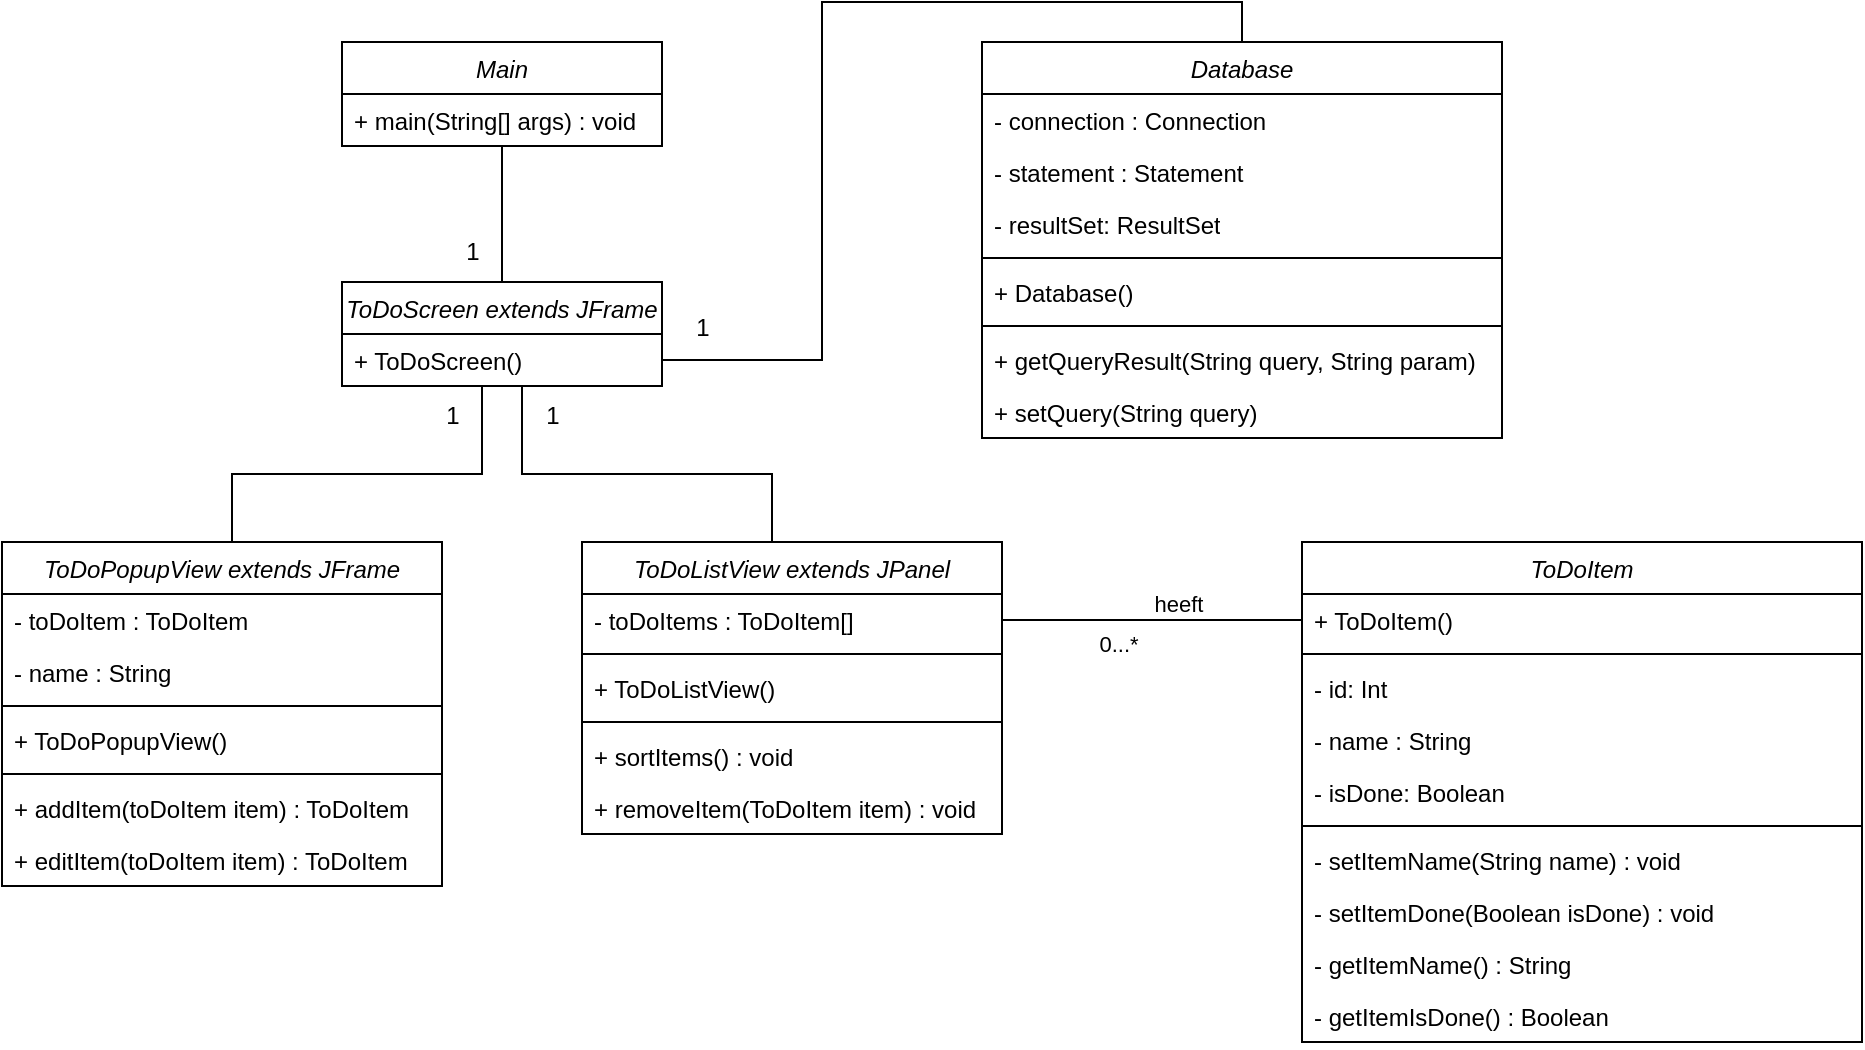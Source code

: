 <mxfile version="22.0.4" type="device" pages="2">
  <diagram id="C5RBs43oDa-KdzZeNtuy" name="Page-1">
    <mxGraphModel dx="1551" dy="396" grid="1" gridSize="10" guides="1" tooltips="1" connect="1" arrows="1" fold="1" page="1" pageScale="1" pageWidth="827" pageHeight="1169" math="0" shadow="0">
      <root>
        <mxCell id="WIyWlLk6GJQsqaUBKTNV-0" />
        <mxCell id="WIyWlLk6GJQsqaUBKTNV-1" parent="WIyWlLk6GJQsqaUBKTNV-0" />
        <mxCell id="5fqE5YbZ75JVKp_CWdm1-34" style="edgeStyle=orthogonalEdgeStyle;rounded=0;orthogonalLoop=1;jettySize=auto;html=1;entryX=0.5;entryY=0;entryDx=0;entryDy=0;endArrow=none;endFill=0;" parent="WIyWlLk6GJQsqaUBKTNV-1" source="5fqE5YbZ75JVKp_CWdm1-0" target="5fqE5YbZ75JVKp_CWdm1-6" edge="1">
          <mxGeometry relative="1" as="geometry" />
        </mxCell>
        <mxCell id="5fqE5YbZ75JVKp_CWdm1-0" value="&lt;span style=&quot;font-weight: normal;&quot;&gt;&lt;i&gt;Main&lt;/i&gt;&lt;/span&gt;" style="swimlane;fontStyle=1;align=center;verticalAlign=top;childLayout=stackLayout;horizontal=1;startSize=26;horizontalStack=0;resizeParent=1;resizeParentMax=0;resizeLast=0;collapsible=1;marginBottom=0;whiteSpace=wrap;html=1;" parent="WIyWlLk6GJQsqaUBKTNV-1" vertex="1">
          <mxGeometry x="-80" y="70" width="160" height="52" as="geometry" />
        </mxCell>
        <mxCell id="5fqE5YbZ75JVKp_CWdm1-5" value="+ main(String[] args) : void" style="text;strokeColor=none;fillColor=none;align=left;verticalAlign=top;spacingLeft=4;spacingRight=4;overflow=hidden;rotatable=0;points=[[0,0.5],[1,0.5]];portConstraint=eastwest;whiteSpace=wrap;html=1;" parent="5fqE5YbZ75JVKp_CWdm1-0" vertex="1">
          <mxGeometry y="26" width="160" height="26" as="geometry" />
        </mxCell>
        <mxCell id="e-FE5oejkT2-Shcc6JCW-20" style="edgeStyle=orthogonalEdgeStyle;rounded=0;orthogonalLoop=1;jettySize=auto;html=1;endArrow=none;endFill=0;" parent="WIyWlLk6GJQsqaUBKTNV-1" source="5fqE5YbZ75JVKp_CWdm1-6" target="5fqE5YbZ75JVKp_CWdm1-12" edge="1">
          <mxGeometry relative="1" as="geometry">
            <Array as="points">
              <mxPoint x="-10" y="286" />
              <mxPoint x="-135" y="286" />
            </Array>
          </mxGeometry>
        </mxCell>
        <mxCell id="e-FE5oejkT2-Shcc6JCW-21" style="edgeStyle=orthogonalEdgeStyle;rounded=0;orthogonalLoop=1;jettySize=auto;html=1;startArrow=none;startFill=0;endArrow=none;endFill=0;" parent="WIyWlLk6GJQsqaUBKTNV-1" source="5fqE5YbZ75JVKp_CWdm1-6" target="5fqE5YbZ75JVKp_CWdm1-8" edge="1">
          <mxGeometry relative="1" as="geometry">
            <Array as="points">
              <mxPoint x="10" y="286" />
              <mxPoint x="135" y="286" />
            </Array>
          </mxGeometry>
        </mxCell>
        <mxCell id="5fqE5YbZ75JVKp_CWdm1-6" value="&lt;span style=&quot;font-weight: normal;&quot;&gt;&lt;i&gt;ToDoScreen extends JFrame&lt;/i&gt;&lt;/span&gt;" style="swimlane;fontStyle=1;align=center;verticalAlign=top;childLayout=stackLayout;horizontal=1;startSize=26;horizontalStack=0;resizeParent=1;resizeParentMax=0;resizeLast=0;collapsible=1;marginBottom=0;whiteSpace=wrap;html=1;" parent="WIyWlLk6GJQsqaUBKTNV-1" vertex="1">
          <mxGeometry x="-80" y="190" width="160" height="52" as="geometry">
            <mxRectangle x="-80" y="240" width="200" height="30" as="alternateBounds" />
          </mxGeometry>
        </mxCell>
        <mxCell id="5fqE5YbZ75JVKp_CWdm1-7" value="+ ToDoScreen()" style="text;strokeColor=none;fillColor=none;align=left;verticalAlign=top;spacingLeft=4;spacingRight=4;overflow=hidden;rotatable=0;points=[[0,0.5],[1,0.5]];portConstraint=eastwest;whiteSpace=wrap;html=1;" parent="5fqE5YbZ75JVKp_CWdm1-6" vertex="1">
          <mxGeometry y="26" width="160" height="26" as="geometry" />
        </mxCell>
        <mxCell id="5fqE5YbZ75JVKp_CWdm1-8" value="&lt;span style=&quot;font-weight: normal;&quot;&gt;&lt;i&gt;ToDoListView extends JPanel&lt;/i&gt;&lt;/span&gt;" style="swimlane;fontStyle=1;align=center;verticalAlign=top;childLayout=stackLayout;horizontal=1;startSize=26;horizontalStack=0;resizeParent=1;resizeParentMax=0;resizeLast=0;collapsible=1;marginBottom=0;whiteSpace=wrap;html=1;" parent="WIyWlLk6GJQsqaUBKTNV-1" vertex="1">
          <mxGeometry x="40" y="320" width="210" height="146" as="geometry" />
        </mxCell>
        <mxCell id="5fqE5YbZ75JVKp_CWdm1-9" value="- toDoItems : ToDoItem[]" style="text;strokeColor=none;fillColor=none;align=left;verticalAlign=top;spacingLeft=4;spacingRight=4;overflow=hidden;rotatable=0;points=[[0,0.5],[1,0.5]];portConstraint=eastwest;whiteSpace=wrap;html=1;" parent="5fqE5YbZ75JVKp_CWdm1-8" vertex="1">
          <mxGeometry y="26" width="210" height="26" as="geometry" />
        </mxCell>
        <mxCell id="5fqE5YbZ75JVKp_CWdm1-26" value="" style="line;strokeWidth=1;fillColor=none;align=left;verticalAlign=middle;spacingTop=-1;spacingLeft=3;spacingRight=3;rotatable=0;labelPosition=right;points=[];portConstraint=eastwest;strokeColor=inherit;" parent="5fqE5YbZ75JVKp_CWdm1-8" vertex="1">
          <mxGeometry y="52" width="210" height="8" as="geometry" />
        </mxCell>
        <mxCell id="e-FE5oejkT2-Shcc6JCW-1" value="+ ToDoListView()" style="text;strokeColor=none;fillColor=none;align=left;verticalAlign=top;spacingLeft=4;spacingRight=4;overflow=hidden;rotatable=0;points=[[0,0.5],[1,0.5]];portConstraint=eastwest;whiteSpace=wrap;html=1;" parent="5fqE5YbZ75JVKp_CWdm1-8" vertex="1">
          <mxGeometry y="60" width="210" height="26" as="geometry" />
        </mxCell>
        <mxCell id="e-FE5oejkT2-Shcc6JCW-2" value="" style="line;strokeWidth=1;fillColor=none;align=left;verticalAlign=middle;spacingTop=-1;spacingLeft=3;spacingRight=3;rotatable=0;labelPosition=right;points=[];portConstraint=eastwest;strokeColor=inherit;" parent="5fqE5YbZ75JVKp_CWdm1-8" vertex="1">
          <mxGeometry y="86" width="210" height="8" as="geometry" />
        </mxCell>
        <mxCell id="e-FE5oejkT2-Shcc6JCW-15" value="+ sortItems() : void" style="text;strokeColor=none;fillColor=none;align=left;verticalAlign=top;spacingLeft=4;spacingRight=4;overflow=hidden;rotatable=0;points=[[0,0.5],[1,0.5]];portConstraint=eastwest;whiteSpace=wrap;html=1;" parent="5fqE5YbZ75JVKp_CWdm1-8" vertex="1">
          <mxGeometry y="94" width="210" height="26" as="geometry" />
        </mxCell>
        <mxCell id="e-FE5oejkT2-Shcc6JCW-7" value="+ removeItem(ToDoItem item) : void" style="text;strokeColor=none;fillColor=none;align=left;verticalAlign=top;spacingLeft=4;spacingRight=4;overflow=hidden;rotatable=0;points=[[0,0.5],[1,0.5]];portConstraint=eastwest;whiteSpace=wrap;html=1;" parent="5fqE5YbZ75JVKp_CWdm1-8" vertex="1">
          <mxGeometry y="120" width="210" height="26" as="geometry" />
        </mxCell>
        <mxCell id="5fqE5YbZ75JVKp_CWdm1-12" value="&lt;span style=&quot;font-weight: normal;&quot;&gt;&lt;i&gt;ToDoPopupView extends JFrame&lt;/i&gt;&lt;/span&gt;" style="swimlane;fontStyle=1;align=center;verticalAlign=top;childLayout=stackLayout;horizontal=1;startSize=26;horizontalStack=0;resizeParent=1;resizeParentMax=0;resizeLast=0;collapsible=1;marginBottom=0;whiteSpace=wrap;html=1;" parent="WIyWlLk6GJQsqaUBKTNV-1" vertex="1">
          <mxGeometry x="-250" y="320" width="220" height="172" as="geometry" />
        </mxCell>
        <mxCell id="brt0MuR9Pc4CnQYzuOFw-0" value="- toDoItem : ToDoItem" style="text;strokeColor=none;fillColor=none;align=left;verticalAlign=top;spacingLeft=4;spacingRight=4;overflow=hidden;rotatable=0;points=[[0,0.5],[1,0.5]];portConstraint=eastwest;whiteSpace=wrap;html=1;" parent="5fqE5YbZ75JVKp_CWdm1-12" vertex="1">
          <mxGeometry y="26" width="220" height="26" as="geometry" />
        </mxCell>
        <mxCell id="e-FE5oejkT2-Shcc6JCW-10" value="- name : String" style="text;strokeColor=none;fillColor=none;align=left;verticalAlign=top;spacingLeft=4;spacingRight=4;overflow=hidden;rotatable=0;points=[[0,0.5],[1,0.5]];portConstraint=eastwest;whiteSpace=wrap;html=1;" parent="5fqE5YbZ75JVKp_CWdm1-12" vertex="1">
          <mxGeometry y="52" width="220" height="26" as="geometry" />
        </mxCell>
        <mxCell id="brt0MuR9Pc4CnQYzuOFw-1" value="" style="line;strokeWidth=1;fillColor=none;align=left;verticalAlign=middle;spacingTop=-1;spacingLeft=3;spacingRight=3;rotatable=0;labelPosition=right;points=[];portConstraint=eastwest;strokeColor=inherit;" parent="5fqE5YbZ75JVKp_CWdm1-12" vertex="1">
          <mxGeometry y="78" width="220" height="8" as="geometry" />
        </mxCell>
        <mxCell id="brt0MuR9Pc4CnQYzuOFw-2" value="+ ToDoPopupView()" style="text;strokeColor=none;fillColor=none;align=left;verticalAlign=top;spacingLeft=4;spacingRight=4;overflow=hidden;rotatable=0;points=[[0,0.5],[1,0.5]];portConstraint=eastwest;whiteSpace=wrap;html=1;" parent="5fqE5YbZ75JVKp_CWdm1-12" vertex="1">
          <mxGeometry y="86" width="220" height="26" as="geometry" />
        </mxCell>
        <mxCell id="e-FE5oejkT2-Shcc6JCW-11" value="" style="line;strokeWidth=1;fillColor=none;align=left;verticalAlign=middle;spacingTop=-1;spacingLeft=3;spacingRight=3;rotatable=0;labelPosition=right;points=[];portConstraint=eastwest;strokeColor=inherit;" parent="5fqE5YbZ75JVKp_CWdm1-12" vertex="1">
          <mxGeometry y="112" width="220" height="8" as="geometry" />
        </mxCell>
        <mxCell id="e-FE5oejkT2-Shcc6JCW-9" value="+&amp;nbsp;&lt;span style=&quot;border-color: var(--border-color); text-align: center;&quot;&gt;addItem&lt;/span&gt;(toDoItem item) : ToDoItem" style="text;strokeColor=none;fillColor=none;align=left;verticalAlign=top;spacingLeft=4;spacingRight=4;overflow=hidden;rotatable=0;points=[[0,0.5],[1,0.5]];portConstraint=eastwest;whiteSpace=wrap;html=1;" parent="5fqE5YbZ75JVKp_CWdm1-12" vertex="1">
          <mxGeometry y="120" width="220" height="26" as="geometry" />
        </mxCell>
        <mxCell id="e-FE5oejkT2-Shcc6JCW-6" value="+ editItem(toDoItem item) : ToDoItem" style="text;strokeColor=none;fillColor=none;align=left;verticalAlign=top;spacingLeft=4;spacingRight=4;overflow=hidden;rotatable=0;points=[[0,0.5],[1,0.5]];portConstraint=eastwest;whiteSpace=wrap;html=1;" parent="5fqE5YbZ75JVKp_CWdm1-12" vertex="1">
          <mxGeometry y="146" width="220" height="26" as="geometry" />
        </mxCell>
        <mxCell id="5fqE5YbZ75JVKp_CWdm1-14" value="&lt;span style=&quot;font-weight: normal;&quot;&gt;&lt;i&gt;ToDoItem&lt;/i&gt;&lt;/span&gt;" style="swimlane;fontStyle=1;align=center;verticalAlign=top;childLayout=stackLayout;horizontal=1;startSize=26;horizontalStack=0;resizeParent=1;resizeParentMax=0;resizeLast=0;collapsible=1;marginBottom=0;whiteSpace=wrap;html=1;" parent="WIyWlLk6GJQsqaUBKTNV-1" vertex="1">
          <mxGeometry x="400" y="320" width="280" height="250" as="geometry" />
        </mxCell>
        <mxCell id="5fqE5YbZ75JVKp_CWdm1-15" value="+ ToDoItem()" style="text;strokeColor=none;fillColor=none;align=left;verticalAlign=top;spacingLeft=4;spacingRight=4;overflow=hidden;rotatable=0;points=[[0,0.5],[1,0.5]];portConstraint=eastwest;whiteSpace=wrap;html=1;" parent="5fqE5YbZ75JVKp_CWdm1-14" vertex="1">
          <mxGeometry y="26" width="280" height="26" as="geometry" />
        </mxCell>
        <mxCell id="5fqE5YbZ75JVKp_CWdm1-16" value="" style="line;strokeWidth=1;fillColor=none;align=left;verticalAlign=middle;spacingTop=-1;spacingLeft=3;spacingRight=3;rotatable=0;labelPosition=right;points=[];portConstraint=eastwest;strokeColor=inherit;" parent="5fqE5YbZ75JVKp_CWdm1-14" vertex="1">
          <mxGeometry y="52" width="280" height="8" as="geometry" />
        </mxCell>
        <mxCell id="5fqE5YbZ75JVKp_CWdm1-17" value="- id: Int" style="text;strokeColor=none;fillColor=none;align=left;verticalAlign=top;spacingLeft=4;spacingRight=4;overflow=hidden;rotatable=0;points=[[0,0.5],[1,0.5]];portConstraint=eastwest;whiteSpace=wrap;html=1;" parent="5fqE5YbZ75JVKp_CWdm1-14" vertex="1">
          <mxGeometry y="60" width="280" height="26" as="geometry" />
        </mxCell>
        <mxCell id="WXL3QWsiNKZZX-hc_rVJ-0" value="- name : String" style="text;strokeColor=none;fillColor=none;align=left;verticalAlign=top;spacingLeft=4;spacingRight=4;overflow=hidden;rotatable=0;points=[[0,0.5],[1,0.5]];portConstraint=eastwest;whiteSpace=wrap;html=1;" parent="5fqE5YbZ75JVKp_CWdm1-14" vertex="1">
          <mxGeometry y="86" width="280" height="26" as="geometry" />
        </mxCell>
        <mxCell id="5fqE5YbZ75JVKp_CWdm1-18" value="- isDone: Boolean" style="text;strokeColor=none;fillColor=none;align=left;verticalAlign=top;spacingLeft=4;spacingRight=4;overflow=hidden;rotatable=0;points=[[0,0.5],[1,0.5]];portConstraint=eastwest;whiteSpace=wrap;html=1;" parent="5fqE5YbZ75JVKp_CWdm1-14" vertex="1">
          <mxGeometry y="112" width="280" height="26" as="geometry" />
        </mxCell>
        <mxCell id="5fqE5YbZ75JVKp_CWdm1-20" value="" style="line;strokeWidth=1;fillColor=none;align=left;verticalAlign=middle;spacingTop=-1;spacingLeft=3;spacingRight=3;rotatable=0;labelPosition=right;points=[];portConstraint=eastwest;strokeColor=inherit;" parent="5fqE5YbZ75JVKp_CWdm1-14" vertex="1">
          <mxGeometry y="138" width="280" height="8" as="geometry" />
        </mxCell>
        <mxCell id="5fqE5YbZ75JVKp_CWdm1-23" value="- setItemName(String name) : void" style="text;strokeColor=none;fillColor=none;align=left;verticalAlign=top;spacingLeft=4;spacingRight=4;overflow=hidden;rotatable=0;points=[[0,0.5],[1,0.5]];portConstraint=eastwest;whiteSpace=wrap;html=1;" parent="5fqE5YbZ75JVKp_CWdm1-14" vertex="1">
          <mxGeometry y="146" width="280" height="26" as="geometry" />
        </mxCell>
        <mxCell id="5fqE5YbZ75JVKp_CWdm1-22" value="- setItemDone(Boolean isDone) : void" style="text;strokeColor=none;fillColor=none;align=left;verticalAlign=top;spacingLeft=4;spacingRight=4;overflow=hidden;rotatable=0;points=[[0,0.5],[1,0.5]];portConstraint=eastwest;whiteSpace=wrap;html=1;" parent="5fqE5YbZ75JVKp_CWdm1-14" vertex="1">
          <mxGeometry y="172" width="280" height="26" as="geometry" />
        </mxCell>
        <mxCell id="5fqE5YbZ75JVKp_CWdm1-24" value="- getItemName() : String" style="text;strokeColor=none;fillColor=none;align=left;verticalAlign=top;spacingLeft=4;spacingRight=4;overflow=hidden;rotatable=0;points=[[0,0.5],[1,0.5]];portConstraint=eastwest;whiteSpace=wrap;html=1;" parent="5fqE5YbZ75JVKp_CWdm1-14" vertex="1">
          <mxGeometry y="198" width="280" height="26" as="geometry" />
        </mxCell>
        <mxCell id="5fqE5YbZ75JVKp_CWdm1-21" value="- getItemIsDone() : Boolean" style="text;strokeColor=none;fillColor=none;align=left;verticalAlign=top;spacingLeft=4;spacingRight=4;overflow=hidden;rotatable=0;points=[[0,0.5],[1,0.5]];portConstraint=eastwest;whiteSpace=wrap;html=1;" parent="5fqE5YbZ75JVKp_CWdm1-14" vertex="1">
          <mxGeometry y="224" width="280" height="26" as="geometry" />
        </mxCell>
        <mxCell id="e-FE5oejkT2-Shcc6JCW-17" style="edgeStyle=orthogonalEdgeStyle;rounded=0;orthogonalLoop=1;jettySize=auto;html=1;endArrow=none;endFill=0;exitX=0;exitY=0.5;exitDx=0;exitDy=0;" parent="WIyWlLk6GJQsqaUBKTNV-1" source="5fqE5YbZ75JVKp_CWdm1-15" target="5fqE5YbZ75JVKp_CWdm1-9" edge="1">
          <mxGeometry relative="1" as="geometry">
            <mxPoint x="385" y="360" as="sourcePoint" />
            <mxPoint x="280" y="360" as="targetPoint" />
          </mxGeometry>
        </mxCell>
        <mxCell id="MTLMx3i3SpZBdXK5j8cK-1" value="heeft" style="edgeLabel;html=1;align=center;verticalAlign=middle;resizable=0;points=[];" parent="e-FE5oejkT2-Shcc6JCW-17" vertex="1" connectable="0">
          <mxGeometry x="0.663" y="1" relative="1" as="geometry">
            <mxPoint x="62" y="-9" as="offset" />
          </mxGeometry>
        </mxCell>
        <mxCell id="MTLMx3i3SpZBdXK5j8cK-2" value="0...*" style="edgeLabel;html=1;align=center;verticalAlign=middle;resizable=0;points=[];" parent="e-FE5oejkT2-Shcc6JCW-17" vertex="1" connectable="0">
          <mxGeometry x="0.641" y="3" relative="1" as="geometry">
            <mxPoint x="31" y="9" as="offset" />
          </mxGeometry>
        </mxCell>
        <mxCell id="SaSZZ8YXuHckSZN4LGhI-1" value="1" style="text;html=1;align=center;verticalAlign=middle;resizable=0;points=[];autosize=1;strokeColor=none;fillColor=none;" parent="WIyWlLk6GJQsqaUBKTNV-1" vertex="1">
          <mxGeometry x="-40" y="242" width="30" height="30" as="geometry" />
        </mxCell>
        <mxCell id="SaSZZ8YXuHckSZN4LGhI-2" value="1" style="text;html=1;align=center;verticalAlign=middle;resizable=0;points=[];autosize=1;strokeColor=none;fillColor=none;" parent="WIyWlLk6GJQsqaUBKTNV-1" vertex="1">
          <mxGeometry x="10" y="242" width="30" height="30" as="geometry" />
        </mxCell>
        <mxCell id="SaSZZ8YXuHckSZN4LGhI-3" value="1" style="text;html=1;align=center;verticalAlign=middle;resizable=0;points=[];autosize=1;strokeColor=none;fillColor=none;" parent="WIyWlLk6GJQsqaUBKTNV-1" vertex="1">
          <mxGeometry x="-30" y="160" width="30" height="30" as="geometry" />
        </mxCell>
        <mxCell id="h0Urlc9EZTVkOrlgjDLN-0" value="1" style="text;html=1;align=center;verticalAlign=middle;resizable=0;points=[];autosize=1;strokeColor=none;fillColor=none;" parent="WIyWlLk6GJQsqaUBKTNV-1" vertex="1">
          <mxGeometry x="85" y="198" width="30" height="30" as="geometry" />
        </mxCell>
        <mxCell id="XdPCamcOy_i9qw7m5-Tf-0" value="&lt;span style=&quot;font-weight: normal;&quot;&gt;&lt;i&gt;Database&lt;/i&gt;&lt;/span&gt;" style="swimlane;fontStyle=1;align=center;verticalAlign=top;childLayout=stackLayout;horizontal=1;startSize=26;horizontalStack=0;resizeParent=1;resizeParentMax=0;resizeLast=0;collapsible=1;marginBottom=0;whiteSpace=wrap;html=1;" vertex="1" parent="WIyWlLk6GJQsqaUBKTNV-1">
          <mxGeometry x="240" y="70" width="260" height="198" as="geometry">
            <mxRectangle x="-80" y="240" width="200" height="30" as="alternateBounds" />
          </mxGeometry>
        </mxCell>
        <mxCell id="XdPCamcOy_i9qw7m5-Tf-1" value="- connection : Connection" style="text;strokeColor=none;fillColor=none;align=left;verticalAlign=top;spacingLeft=4;spacingRight=4;overflow=hidden;rotatable=0;points=[[0,0.5],[1,0.5]];portConstraint=eastwest;whiteSpace=wrap;html=1;" vertex="1" parent="XdPCamcOy_i9qw7m5-Tf-0">
          <mxGeometry y="26" width="260" height="26" as="geometry" />
        </mxCell>
        <mxCell id="XdPCamcOy_i9qw7m5-Tf-3" value="- statement : Statement" style="text;strokeColor=none;fillColor=none;align=left;verticalAlign=top;spacingLeft=4;spacingRight=4;overflow=hidden;rotatable=0;points=[[0,0.5],[1,0.5]];portConstraint=eastwest;whiteSpace=wrap;html=1;" vertex="1" parent="XdPCamcOy_i9qw7m5-Tf-0">
          <mxGeometry y="52" width="260" height="26" as="geometry" />
        </mxCell>
        <mxCell id="XdPCamcOy_i9qw7m5-Tf-4" value="- resultSet: ResultSet" style="text;strokeColor=none;fillColor=none;align=left;verticalAlign=top;spacingLeft=4;spacingRight=4;overflow=hidden;rotatable=0;points=[[0,0.5],[1,0.5]];portConstraint=eastwest;whiteSpace=wrap;html=1;" vertex="1" parent="XdPCamcOy_i9qw7m5-Tf-0">
          <mxGeometry y="78" width="260" height="26" as="geometry" />
        </mxCell>
        <mxCell id="XdPCamcOy_i9qw7m5-Tf-5" value="" style="line;strokeWidth=1;fillColor=none;align=left;verticalAlign=middle;spacingTop=-1;spacingLeft=3;spacingRight=3;rotatable=0;labelPosition=right;points=[];portConstraint=eastwest;strokeColor=inherit;" vertex="1" parent="XdPCamcOy_i9qw7m5-Tf-0">
          <mxGeometry y="104" width="260" height="8" as="geometry" />
        </mxCell>
        <mxCell id="XdPCamcOy_i9qw7m5-Tf-2" value="+ Database()" style="text;strokeColor=none;fillColor=none;align=left;verticalAlign=top;spacingLeft=4;spacingRight=4;overflow=hidden;rotatable=0;points=[[0,0.5],[1,0.5]];portConstraint=eastwest;whiteSpace=wrap;html=1;" vertex="1" parent="XdPCamcOy_i9qw7m5-Tf-0">
          <mxGeometry y="112" width="260" height="26" as="geometry" />
        </mxCell>
        <mxCell id="XdPCamcOy_i9qw7m5-Tf-8" value="" style="line;strokeWidth=1;fillColor=none;align=left;verticalAlign=middle;spacingTop=-1;spacingLeft=3;spacingRight=3;rotatable=0;labelPosition=right;points=[];portConstraint=eastwest;strokeColor=inherit;" vertex="1" parent="XdPCamcOy_i9qw7m5-Tf-0">
          <mxGeometry y="138" width="260" height="8" as="geometry" />
        </mxCell>
        <mxCell id="XdPCamcOy_i9qw7m5-Tf-7" value="+ getQueryResult(String query, String param)" style="text;strokeColor=none;fillColor=none;align=left;verticalAlign=top;spacingLeft=4;spacingRight=4;overflow=hidden;rotatable=0;points=[[0,0.5],[1,0.5]];portConstraint=eastwest;whiteSpace=wrap;html=1;" vertex="1" parent="XdPCamcOy_i9qw7m5-Tf-0">
          <mxGeometry y="146" width="260" height="26" as="geometry" />
        </mxCell>
        <mxCell id="XdPCamcOy_i9qw7m5-Tf-6" value="+ setQuery(String query)" style="text;strokeColor=none;fillColor=none;align=left;verticalAlign=top;spacingLeft=4;spacingRight=4;overflow=hidden;rotatable=0;points=[[0,0.5],[1,0.5]];portConstraint=eastwest;whiteSpace=wrap;html=1;" vertex="1" parent="XdPCamcOy_i9qw7m5-Tf-0">
          <mxGeometry y="172" width="260" height="26" as="geometry" />
        </mxCell>
        <mxCell id="XdPCamcOy_i9qw7m5-Tf-11" style="edgeStyle=orthogonalEdgeStyle;rounded=0;orthogonalLoop=1;jettySize=auto;html=1;exitX=1;exitY=0.5;exitDx=0;exitDy=0;entryX=0.5;entryY=0;entryDx=0;entryDy=0;endArrow=none;endFill=0;" edge="1" parent="WIyWlLk6GJQsqaUBKTNV-1" source="5fqE5YbZ75JVKp_CWdm1-7" target="XdPCamcOy_i9qw7m5-Tf-0">
          <mxGeometry relative="1" as="geometry" />
        </mxCell>
      </root>
    </mxGraphModel>
  </diagram>
  <diagram id="GaCIW4L7P-F0W8eZ58Z-" name="Page-2">
    <mxGraphModel dx="516" dy="243" grid="1" gridSize="10" guides="1" tooltips="1" connect="1" arrows="1" fold="1" page="1" pageScale="1" pageWidth="827" pageHeight="1169" math="0" shadow="0">
      <root>
        <mxCell id="0" />
        <mxCell id="1" parent="0" />
        <mxCell id="mAXk_FgHjUb4FW08ePeK-2" value="ToDoItem" style="swimlane;fontStyle=1;align=center;verticalAlign=top;childLayout=stackLayout;horizontal=1;startSize=26;horizontalStack=0;resizeParent=1;resizeParentMax=0;resizeLast=0;collapsible=1;marginBottom=0;whiteSpace=wrap;html=1;" vertex="1" parent="1">
          <mxGeometry x="360" y="280" width="160" height="104" as="geometry" />
        </mxCell>
        <mxCell id="mAXk_FgHjUb4FW08ePeK-3" value="- id : int 🔑" style="text;strokeColor=none;fillColor=none;align=left;verticalAlign=top;spacingLeft=4;spacingRight=4;overflow=hidden;rotatable=0;points=[[0,0.5],[1,0.5]];portConstraint=eastwest;whiteSpace=wrap;html=1;" vertex="1" parent="mAXk_FgHjUb4FW08ePeK-2">
          <mxGeometry y="26" width="160" height="26" as="geometry" />
        </mxCell>
        <mxCell id="1G_o6Ae_UZ9DOHA37mUv-2" value="- name : string" style="text;strokeColor=none;fillColor=none;align=left;verticalAlign=top;spacingLeft=4;spacingRight=4;overflow=hidden;rotatable=0;points=[[0,0.5],[1,0.5]];portConstraint=eastwest;whiteSpace=wrap;html=1;" vertex="1" parent="mAXk_FgHjUb4FW08ePeK-2">
          <mxGeometry y="52" width="160" height="26" as="geometry" />
        </mxCell>
        <mxCell id="mAXk_FgHjUb4FW08ePeK-5" value="- isDone : string" style="text;strokeColor=none;fillColor=none;align=left;verticalAlign=top;spacingLeft=4;spacingRight=4;overflow=hidden;rotatable=0;points=[[0,0.5],[1,0.5]];portConstraint=eastwest;whiteSpace=wrap;html=1;" vertex="1" parent="mAXk_FgHjUb4FW08ePeK-2">
          <mxGeometry y="78" width="160" height="26" as="geometry" />
        </mxCell>
      </root>
    </mxGraphModel>
  </diagram>
</mxfile>
